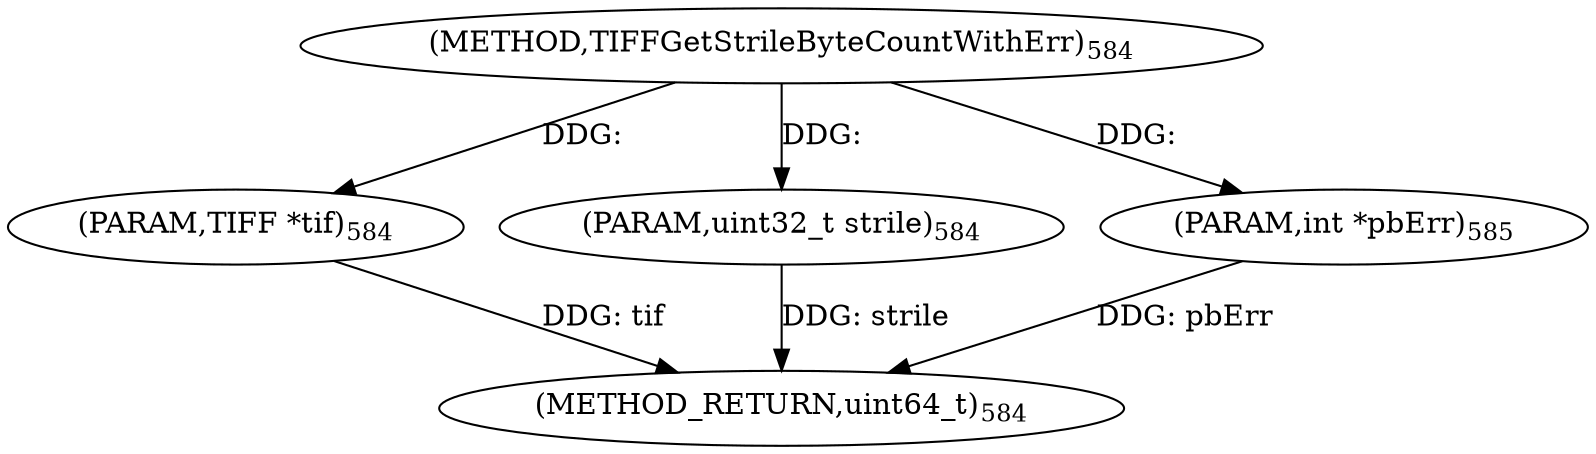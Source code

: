 digraph "TIFFGetStrileByteCountWithErr" {  
"9280" [label = <(METHOD,TIFFGetStrileByteCountWithErr)<SUB>584</SUB>> ]
"9284" [label = <(METHOD_RETURN,uint64_t)<SUB>584</SUB>> ]
"9281" [label = <(PARAM,TIFF *tif)<SUB>584</SUB>> ]
"9282" [label = <(PARAM,uint32_t strile)<SUB>584</SUB>> ]
"9283" [label = <(PARAM,int *pbErr)<SUB>585</SUB>> ]
  "9281" -> "9284"  [ label = "DDG: tif"] 
  "9282" -> "9284"  [ label = "DDG: strile"] 
  "9283" -> "9284"  [ label = "DDG: pbErr"] 
  "9280" -> "9281"  [ label = "DDG: "] 
  "9280" -> "9282"  [ label = "DDG: "] 
  "9280" -> "9283"  [ label = "DDG: "] 
}
